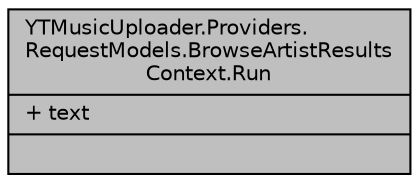 digraph "YTMusicUploader.Providers.RequestModels.BrowseArtistResultsContext.Run"
{
 // LATEX_PDF_SIZE
  edge [fontname="Helvetica",fontsize="10",labelfontname="Helvetica",labelfontsize="10"];
  node [fontname="Helvetica",fontsize="10",shape=record];
  Node1 [label="{YTMusicUploader.Providers.\lRequestModels.BrowseArtistResults\lContext.Run\n|+ text\l|}",height=0.2,width=0.4,color="black", fillcolor="grey75", style="filled", fontcolor="black",tooltip=" "];
}

